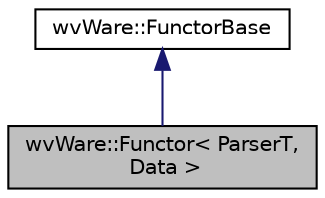 digraph "wvWare::Functor&lt; ParserT, Data &gt;"
{
  edge [fontname="Helvetica",fontsize="10",labelfontname="Helvetica",labelfontsize="10"];
  node [fontname="Helvetica",fontsize="10",shape=record];
  Node2 [label="wvWare::Functor\< ParserT,\l Data \>",height=0.2,width=0.4,color="black", fillcolor="grey75", style="filled", fontcolor="black"];
  Node3 -> Node2 [dir="back",color="midnightblue",fontsize="10",style="solid",fontname="Helvetica"];
  Node3 [label="wvWare::FunctorBase",height=0.2,width=0.4,color="black", fillcolor="white", style="filled",URL="$classwv_ware_1_1_functor_base.html"];
}
